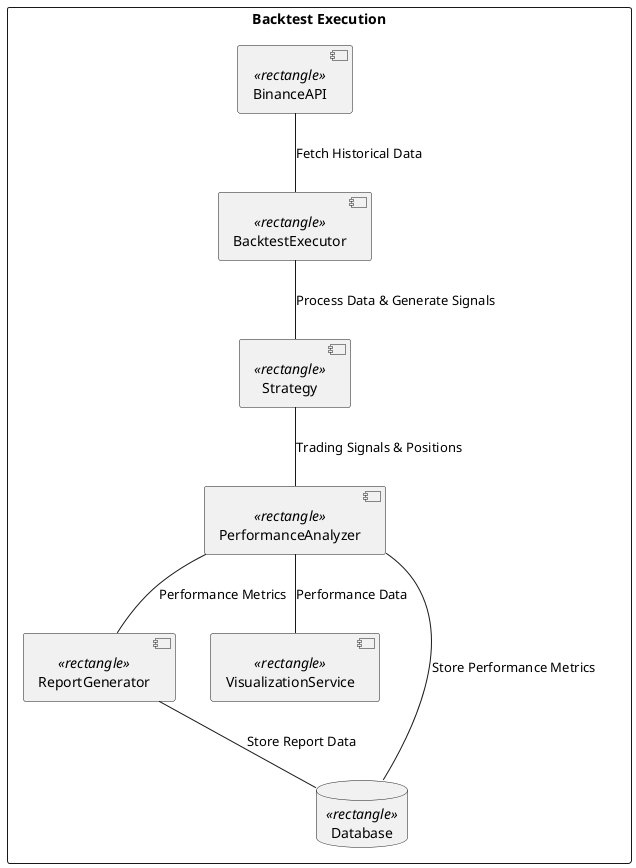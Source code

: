 @startuml
!define RECT <<rectangle>>
' Data Flow Diagram

rectangle "Backtest Execution" {
    component BinanceAPI RECT
    component BacktestExecutor RECT
    component Strategy RECT
    component PerformanceAnalyzer RECT
    component ReportGenerator RECT
    component VisualizationService RECT
    database Database RECT

    BinanceAPI -- BacktestExecutor : Fetch Historical Data
    BacktestExecutor -- Strategy : Process Data & Generate Signals
    Strategy -- PerformanceAnalyzer : Trading Signals & Positions
    PerformanceAnalyzer -- ReportGenerator : Performance Metrics
    PerformanceAnalyzer -- VisualizationService : Performance Data
    PerformanceAnalyzer -- Database : Store Performance Metrics
    ReportGenerator -- Database : Store Report Data
}

@enduml